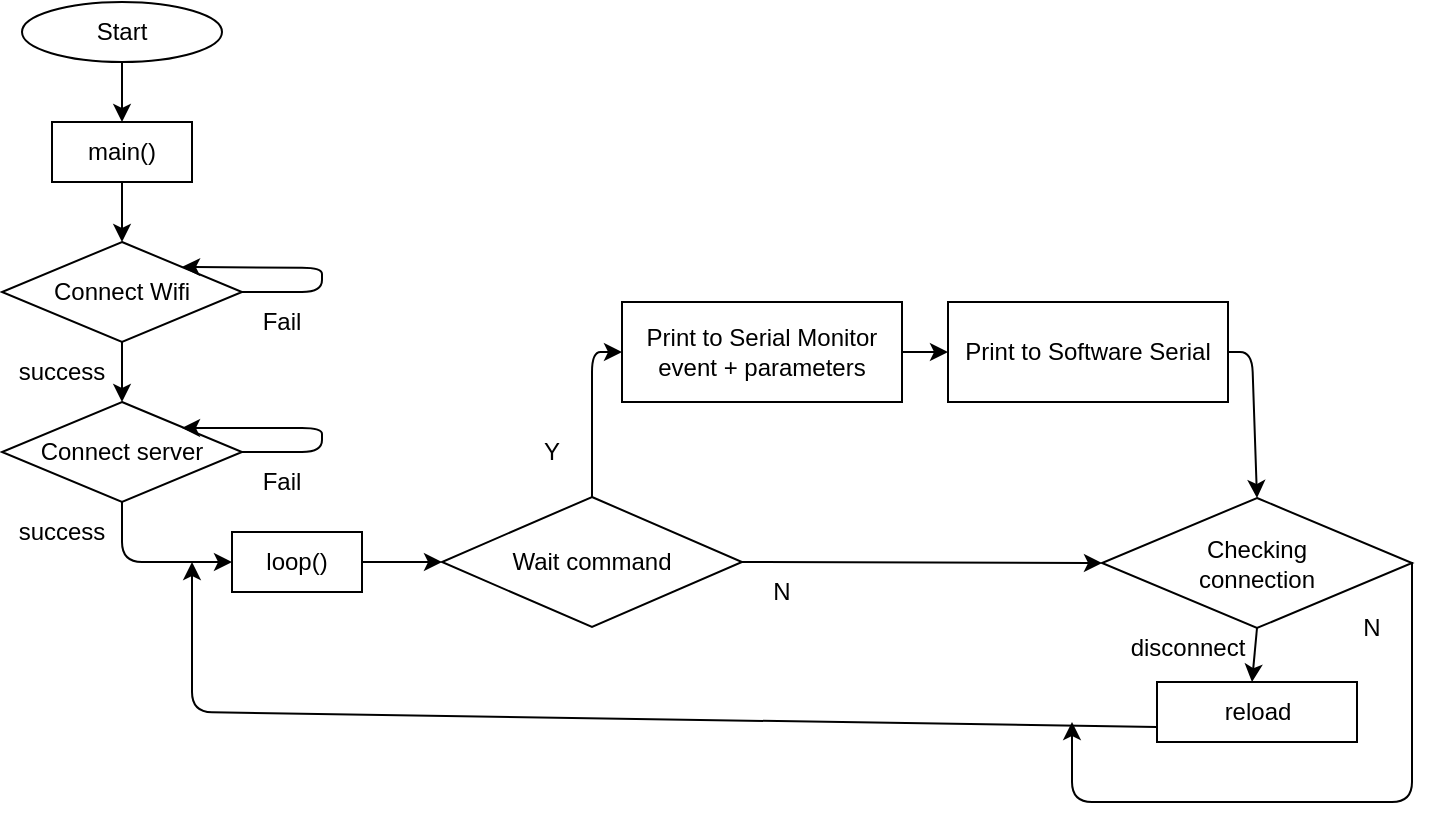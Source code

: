 <mxfile version="10.7.4" type="device"><diagram id="iIEeKF3mrfbh_3OgJRqx" name="Page-1"><mxGraphModel dx="988" dy="541" grid="0" gridSize="10" guides="1" tooltips="1" connect="1" arrows="1" fold="1" page="1" pageScale="1" pageWidth="827" pageHeight="1169" math="0" shadow="0"><root><mxCell id="0"/><mxCell id="1" parent="0"/><mxCell id="PRJIpICX_x7RIwT27Zen-1" value="Start" style="ellipse;whiteSpace=wrap;html=1;" vertex="1" parent="1"><mxGeometry x="75" y="30" width="100" height="30" as="geometry"/></mxCell><mxCell id="PRJIpICX_x7RIwT27Zen-2" value="main()" style="rounded=0;whiteSpace=wrap;html=1;" vertex="1" parent="1"><mxGeometry x="90" y="90" width="70" height="30" as="geometry"/></mxCell><mxCell id="PRJIpICX_x7RIwT27Zen-3" value="Connect Wifi" style="rhombus;whiteSpace=wrap;html=1;" vertex="1" parent="1"><mxGeometry x="65" y="150" width="120" height="50" as="geometry"/></mxCell><mxCell id="PRJIpICX_x7RIwT27Zen-4" value="Connect server" style="rhombus;whiteSpace=wrap;html=1;" vertex="1" parent="1"><mxGeometry x="65" y="230" width="120" height="50" as="geometry"/></mxCell><mxCell id="PRJIpICX_x7RIwT27Zen-11" value="" style="endArrow=classic;html=1;exitX=0.5;exitY=1;exitDx=0;exitDy=0;" edge="1" parent="1" source="PRJIpICX_x7RIwT27Zen-1"><mxGeometry width="50" height="50" relative="1" as="geometry"><mxPoint x="65" y="360" as="sourcePoint"/><mxPoint x="125" y="90" as="targetPoint"/></mxGeometry></mxCell><mxCell id="PRJIpICX_x7RIwT27Zen-14" value="" style="endArrow=classic;html=1;exitX=0.5;exitY=1;exitDx=0;exitDy=0;entryX=0.5;entryY=0;entryDx=0;entryDy=0;" edge="1" parent="1" source="PRJIpICX_x7RIwT27Zen-2" target="PRJIpICX_x7RIwT27Zen-3"><mxGeometry width="50" height="50" relative="1" as="geometry"><mxPoint x="135" y="70" as="sourcePoint"/><mxPoint x="135" y="100" as="targetPoint"/></mxGeometry></mxCell><mxCell id="PRJIpICX_x7RIwT27Zen-15" value="" style="endArrow=classic;html=1;exitX=0.5;exitY=1;exitDx=0;exitDy=0;entryX=0.5;entryY=0;entryDx=0;entryDy=0;" edge="1" parent="1" source="PRJIpICX_x7RIwT27Zen-3" target="PRJIpICX_x7RIwT27Zen-4"><mxGeometry width="50" height="50" relative="1" as="geometry"><mxPoint x="65" y="360" as="sourcePoint"/><mxPoint x="115" y="310" as="targetPoint"/></mxGeometry></mxCell><mxCell id="PRJIpICX_x7RIwT27Zen-16" value="" style="endArrow=classic;html=1;exitX=1;exitY=0.5;exitDx=0;exitDy=0;entryX=1;entryY=0;entryDx=0;entryDy=0;" edge="1" parent="1" source="PRJIpICX_x7RIwT27Zen-3" target="PRJIpICX_x7RIwT27Zen-3"><mxGeometry width="50" height="50" relative="1" as="geometry"><mxPoint x="65" y="360" as="sourcePoint"/><mxPoint x="115" y="310" as="targetPoint"/><Array as="points"><mxPoint x="225" y="175"/><mxPoint x="225" y="163"/></Array></mxGeometry></mxCell><mxCell id="PRJIpICX_x7RIwT27Zen-17" value="" style="endArrow=classic;html=1;exitX=1;exitY=0.5;exitDx=0;exitDy=0;entryX=1;entryY=0;entryDx=0;entryDy=0;" edge="1" parent="1"><mxGeometry width="50" height="50" relative="1" as="geometry"><mxPoint x="185" y="255" as="sourcePoint"/><mxPoint x="155" y="243" as="targetPoint"/><Array as="points"><mxPoint x="225" y="255"/><mxPoint x="225" y="243"/></Array></mxGeometry></mxCell><mxCell id="PRJIpICX_x7RIwT27Zen-18" value="loop()" style="rounded=0;whiteSpace=wrap;html=1;" vertex="1" parent="1"><mxGeometry x="180" y="295" width="65" height="30" as="geometry"/></mxCell><mxCell id="PRJIpICX_x7RIwT27Zen-19" value="" style="endArrow=classic;html=1;exitX=0.5;exitY=1;exitDx=0;exitDy=0;entryX=0;entryY=0.5;entryDx=0;entryDy=0;" edge="1" parent="1" source="PRJIpICX_x7RIwT27Zen-4" target="PRJIpICX_x7RIwT27Zen-18"><mxGeometry width="50" height="50" relative="1" as="geometry"><mxPoint x="205" y="200" as="sourcePoint"/><mxPoint x="205" y="230" as="targetPoint"/><Array as="points"><mxPoint x="125" y="310"/></Array></mxGeometry></mxCell><mxCell id="PRJIpICX_x7RIwT27Zen-20" value="Wait command" style="rhombus;whiteSpace=wrap;html=1;" vertex="1" parent="1"><mxGeometry x="285" y="277.5" width="150" height="65" as="geometry"/></mxCell><mxCell id="PRJIpICX_x7RIwT27Zen-21" value="Checking&lt;br&gt;connection" style="rhombus;whiteSpace=wrap;html=1;" vertex="1" parent="1"><mxGeometry x="615" y="278" width="155" height="65" as="geometry"/></mxCell><mxCell id="PRJIpICX_x7RIwT27Zen-22" value="reload" style="rounded=0;whiteSpace=wrap;html=1;" vertex="1" parent="1"><mxGeometry x="642.5" y="370" width="100" height="30" as="geometry"/></mxCell><mxCell id="PRJIpICX_x7RIwT27Zen-23" value="Print to Serial Monitor&lt;br&gt;event +&amp;nbsp;parameters&lt;br&gt;" style="rounded=0;whiteSpace=wrap;html=1;" vertex="1" parent="1"><mxGeometry x="375" y="180" width="140" height="50" as="geometry"/></mxCell><mxCell id="PRJIpICX_x7RIwT27Zen-24" value="Print to Software Serial&lt;br&gt;" style="rounded=0;whiteSpace=wrap;html=1;" vertex="1" parent="1"><mxGeometry x="538" y="180" width="140" height="50" as="geometry"/></mxCell><mxCell id="PRJIpICX_x7RIwT27Zen-25" value="" style="endArrow=classic;html=1;exitX=0.5;exitY=0;exitDx=0;exitDy=0;entryX=0;entryY=0.5;entryDx=0;entryDy=0;" edge="1" parent="1" source="PRJIpICX_x7RIwT27Zen-20" target="PRJIpICX_x7RIwT27Zen-23"><mxGeometry width="50" height="50" relative="1" as="geometry"><mxPoint x="135" y="470" as="sourcePoint"/><mxPoint x="185" y="420" as="targetPoint"/><Array as="points"><mxPoint x="360" y="205"/></Array></mxGeometry></mxCell><mxCell id="PRJIpICX_x7RIwT27Zen-26" value="" style="endArrow=classic;html=1;entryX=0;entryY=0.5;entryDx=0;entryDy=0;exitX=1;exitY=0.5;exitDx=0;exitDy=0;" edge="1" parent="1" source="PRJIpICX_x7RIwT27Zen-18" target="PRJIpICX_x7RIwT27Zen-20"><mxGeometry width="50" height="50" relative="1" as="geometry"><mxPoint x="275" y="340" as="sourcePoint"/><mxPoint x="285" y="420" as="targetPoint"/></mxGeometry></mxCell><mxCell id="PRJIpICX_x7RIwT27Zen-27" value="" style="endArrow=classic;html=1;entryX=0;entryY=0.5;entryDx=0;entryDy=0;exitX=1;exitY=0.5;exitDx=0;exitDy=0;" edge="1" parent="1" source="PRJIpICX_x7RIwT27Zen-23" target="PRJIpICX_x7RIwT27Zen-24"><mxGeometry width="50" height="50" relative="1" as="geometry"><mxPoint x="295" y="470" as="sourcePoint"/><mxPoint x="345" y="420" as="targetPoint"/></mxGeometry></mxCell><mxCell id="PRJIpICX_x7RIwT27Zen-28" value="" style="endArrow=classic;html=1;entryX=0.5;entryY=0;entryDx=0;entryDy=0;exitX=1;exitY=0.5;exitDx=0;exitDy=0;" edge="1" parent="1" source="PRJIpICX_x7RIwT27Zen-24" target="PRJIpICX_x7RIwT27Zen-21"><mxGeometry width="50" height="50" relative="1" as="geometry"><mxPoint x="295" y="470" as="sourcePoint"/><mxPoint x="345" y="420" as="targetPoint"/><Array as="points"><mxPoint x="690" y="205"/></Array></mxGeometry></mxCell><mxCell id="PRJIpICX_x7RIwT27Zen-29" value="" style="endArrow=classic;html=1;exitX=0.5;exitY=1;exitDx=0;exitDy=0;" edge="1" parent="1" source="PRJIpICX_x7RIwT27Zen-21"><mxGeometry width="50" height="50" relative="1" as="geometry"><mxPoint x="295" y="470" as="sourcePoint"/><mxPoint x="690" y="370" as="targetPoint"/></mxGeometry></mxCell><mxCell id="PRJIpICX_x7RIwT27Zen-32" value="" style="endArrow=classic;html=1;exitX=0;exitY=0.75;exitDx=0;exitDy=0;" edge="1" parent="1" source="PRJIpICX_x7RIwT27Zen-22"><mxGeometry width="50" height="50" relative="1" as="geometry"><mxPoint x="70" y="470" as="sourcePoint"/><mxPoint x="160" y="310" as="targetPoint"/><Array as="points"><mxPoint x="160" y="385"/></Array></mxGeometry></mxCell><mxCell id="PRJIpICX_x7RIwT27Zen-33" value="" style="endArrow=classic;html=1;entryX=0;entryY=0.5;entryDx=0;entryDy=0;exitX=1;exitY=0.5;exitDx=0;exitDy=0;" edge="1" parent="1" source="PRJIpICX_x7RIwT27Zen-20" target="PRJIpICX_x7RIwT27Zen-21"><mxGeometry width="50" height="50" relative="1" as="geometry"><mxPoint x="70" y="470" as="sourcePoint"/><mxPoint x="120" y="420" as="targetPoint"/></mxGeometry></mxCell><mxCell id="PRJIpICX_x7RIwT27Zen-34" value="" style="endArrow=classic;html=1;" edge="1" parent="1"><mxGeometry width="50" height="50" relative="1" as="geometry"><mxPoint x="770" y="310" as="sourcePoint"/><mxPoint x="600" y="390" as="targetPoint"/><Array as="points"><mxPoint x="770" y="430"/><mxPoint x="600" y="430"/></Array></mxGeometry></mxCell><mxCell id="PRJIpICX_x7RIwT27Zen-36" value="Fail" style="text;html=1;strokeColor=none;fillColor=none;align=center;verticalAlign=middle;whiteSpace=wrap;rounded=0;" vertex="1" parent="1"><mxGeometry x="185" y="180" width="40" height="20" as="geometry"/></mxCell><mxCell id="PRJIpICX_x7RIwT27Zen-38" value="Fail" style="text;html=1;strokeColor=none;fillColor=none;align=center;verticalAlign=middle;whiteSpace=wrap;rounded=0;" vertex="1" parent="1"><mxGeometry x="185" y="260" width="40" height="20" as="geometry"/></mxCell><mxCell id="PRJIpICX_x7RIwT27Zen-39" value="success" style="text;html=1;strokeColor=none;fillColor=none;align=center;verticalAlign=middle;whiteSpace=wrap;rounded=0;" vertex="1" parent="1"><mxGeometry x="75" y="205" width="40" height="20" as="geometry"/></mxCell><mxCell id="PRJIpICX_x7RIwT27Zen-40" value="success" style="text;html=1;strokeColor=none;fillColor=none;align=center;verticalAlign=middle;whiteSpace=wrap;rounded=0;" vertex="1" parent="1"><mxGeometry x="75" y="285" width="40" height="20" as="geometry"/></mxCell><mxCell id="PRJIpICX_x7RIwT27Zen-41" value="N" style="text;html=1;strokeColor=none;fillColor=none;align=center;verticalAlign=middle;whiteSpace=wrap;rounded=0;" vertex="1" parent="1"><mxGeometry x="435" y="315" width="40" height="20" as="geometry"/></mxCell><mxCell id="PRJIpICX_x7RIwT27Zen-42" value="Y" style="text;html=1;strokeColor=none;fillColor=none;align=center;verticalAlign=middle;whiteSpace=wrap;rounded=0;" vertex="1" parent="1"><mxGeometry x="320" y="245" width="40" height="20" as="geometry"/></mxCell><mxCell id="PRJIpICX_x7RIwT27Zen-43" value="N" style="text;html=1;strokeColor=none;fillColor=none;align=center;verticalAlign=middle;whiteSpace=wrap;rounded=0;" vertex="1" parent="1"><mxGeometry x="730" y="332.5" width="40" height="20" as="geometry"/></mxCell><mxCell id="PRJIpICX_x7RIwT27Zen-45" value="disconnect" style="text;html=1;strokeColor=none;fillColor=none;align=center;verticalAlign=middle;whiteSpace=wrap;rounded=0;" vertex="1" parent="1"><mxGeometry x="638" y="343" width="40" height="20" as="geometry"/></mxCell></root></mxGraphModel></diagram></mxfile>